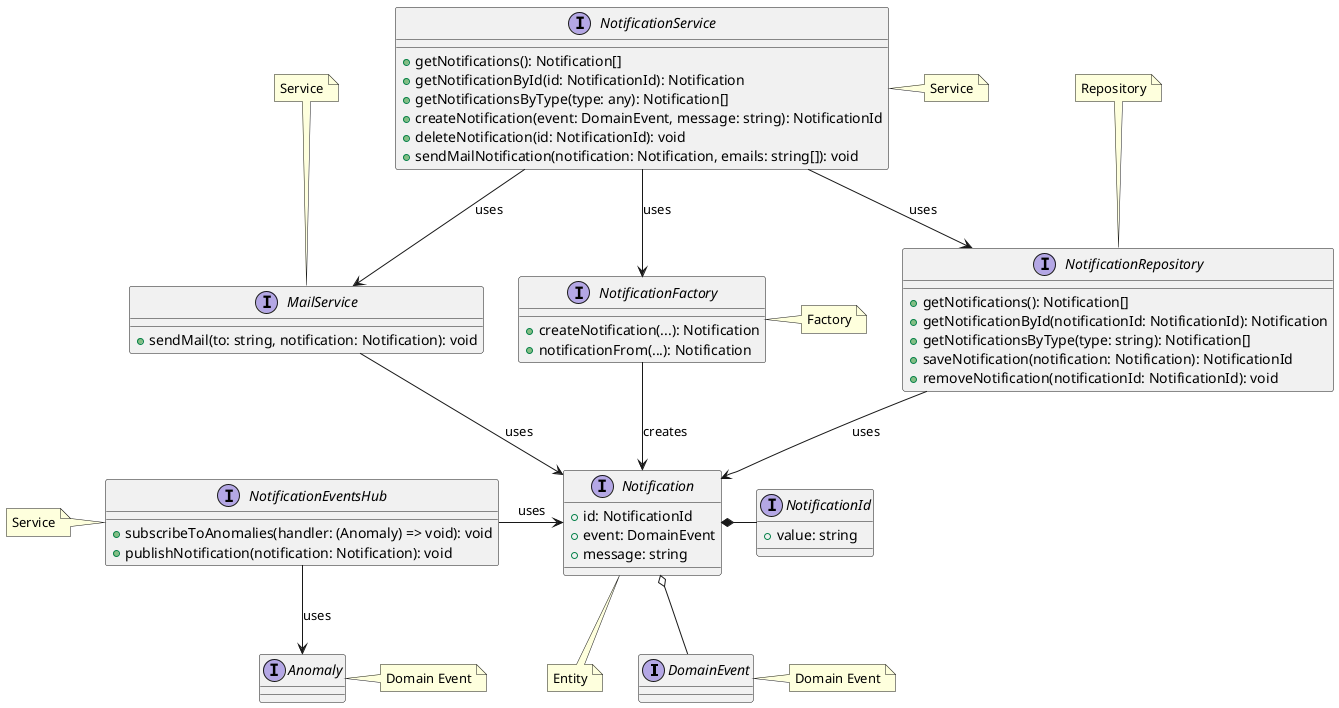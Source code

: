 @startuml

interface DomainEvent
note right of DomainEvent : Domain Event

interface NotificationId {
  + value: string
}

interface Notification {
  + id: NotificationId
  + event: DomainEvent
  + message: string
}
note bottom of Notification : Entity
Notification *- NotificationId
Notification o-- DomainEvent

interface NotificationFactory {
  + createNotification(...): Notification
  + notificationFrom(...): Notification
}
note right of NotificationFactory : Factory
NotificationFactory --> Notification : creates

interface NotificationRepository {
  + getNotifications(): Notification[]
  + getNotificationById(notificationId: NotificationId): Notification
  + getNotificationsByType(type: string): Notification[]
  + saveNotification(notification: Notification): NotificationId
  + removeNotification(notificationId: NotificationId): void
}
note top of NotificationRepository : Repository
NotificationRepository --> Notification : uses


interface NotificationService {
  + getNotifications(): Notification[]
  + getNotificationById(id: NotificationId): Notification
  + getNotificationsByType(type: any): Notification[]
  + createNotification(event: DomainEvent, message: string): NotificationId
  + deleteNotification(id: NotificationId): void
  + sendMailNotification(notification: Notification, emails: string[]): void
}
note right of NotificationService : Service
NotificationService --> NotificationRepository : uses
NotificationService --> NotificationFactory : uses
NotificationService --> MailService : uses

interface Anomaly
note right of Anomaly : Domain Event

interface NotificationEventsHub {
  + subscribeToAnomalies(handler: (Anomaly) => void): void
  + publishNotification(notification: Notification): void
}
note left of NotificationEventsHub : Service
NotificationEventsHub --> Anomaly : uses
NotificationEventsHub -right-> Notification : uses

interface MailService {
  + sendMail(to: string, notification: Notification): void
}
note top of MailService : Service
MailService --> Notification : uses

@enduml
